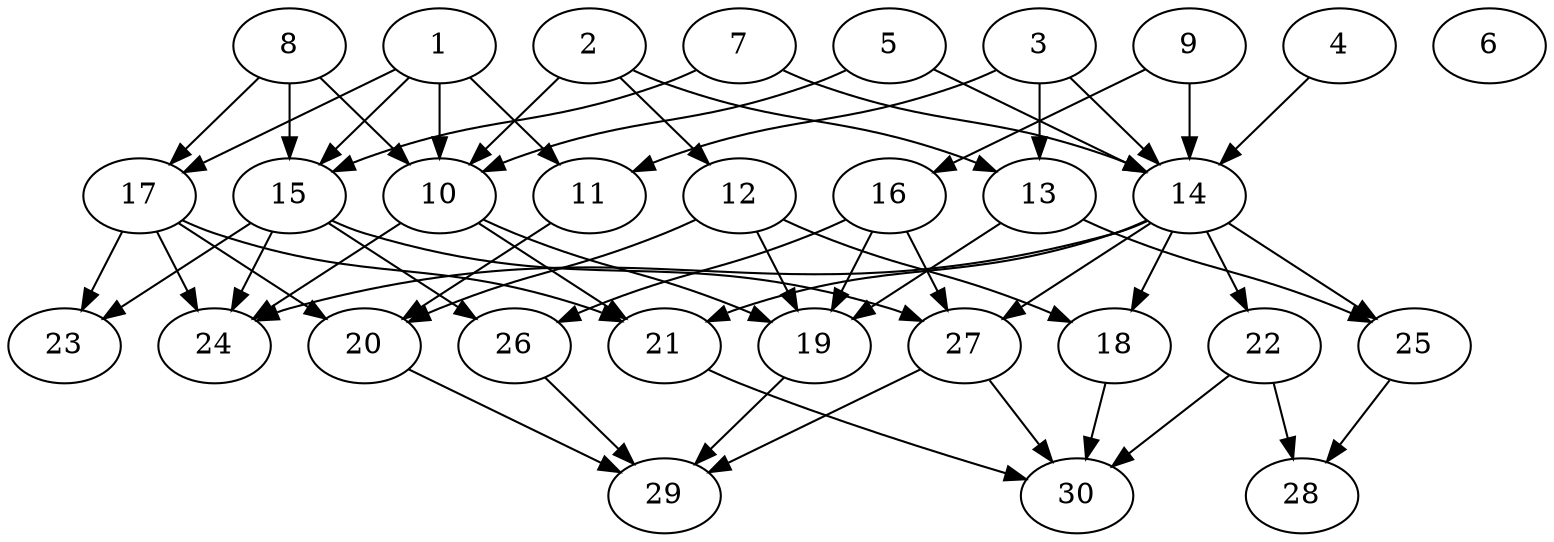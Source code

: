 // DAG automatically generated by daggen at Thu Oct  3 14:04:19 2019
// ./daggen --dot -n 30 --ccr 0.3 --fat 0.7 --regular 0.5 --density 0.5 --mindata 5242880 --maxdata 52428800 
digraph G {
  1 [size="20643840", alpha="0.13", expect_size="6193152"] 
  1 -> 10 [size ="6193152"]
  1 -> 11 [size ="6193152"]
  1 -> 15 [size ="6193152"]
  1 -> 17 [size ="6193152"]
  2 [size="56579413", alpha="0.05", expect_size="16973824"] 
  2 -> 10 [size ="16973824"]
  2 -> 12 [size ="16973824"]
  2 -> 13 [size ="16973824"]
  3 [size="36447573", alpha="0.02", expect_size="10934272"] 
  3 -> 11 [size ="10934272"]
  3 -> 13 [size ="10934272"]
  3 -> 14 [size ="10934272"]
  4 [size="149835093", alpha="0.11", expect_size="44950528"] 
  4 -> 14 [size ="44950528"]
  5 [size="116807680", alpha="0.15", expect_size="35042304"] 
  5 -> 10 [size ="35042304"]
  5 -> 14 [size ="35042304"]
  6 [size="30132907", alpha="0.01", expect_size="9039872"] 
  7 [size="93972480", alpha="0.18", expect_size="28191744"] 
  7 -> 14 [size ="28191744"]
  7 -> 15 [size ="28191744"]
  8 [size="50708480", alpha="0.11", expect_size="15212544"] 
  8 -> 10 [size ="15212544"]
  8 -> 15 [size ="15212544"]
  8 -> 17 [size ="15212544"]
  9 [size="61661867", alpha="0.13", expect_size="18498560"] 
  9 -> 14 [size ="18498560"]
  9 -> 16 [size ="18498560"]
  10 [size="132297387", alpha="0.04", expect_size="39689216"] 
  10 -> 19 [size ="39689216"]
  10 -> 21 [size ="39689216"]
  10 -> 24 [size ="39689216"]
  11 [size="28258987", alpha="0.15", expect_size="8477696"] 
  11 -> 20 [size ="8477696"]
  12 [size="128406187", alpha="0.19", expect_size="38521856"] 
  12 -> 18 [size ="38521856"]
  12 -> 19 [size ="38521856"]
  12 -> 20 [size ="38521856"]
  13 [size="164580693", alpha="0.18", expect_size="49374208"] 
  13 -> 19 [size ="49374208"]
  13 -> 25 [size ="49374208"]
  14 [size="26596693", alpha="0.06", expect_size="7979008"] 
  14 -> 18 [size ="7979008"]
  14 -> 21 [size ="7979008"]
  14 -> 22 [size ="7979008"]
  14 -> 24 [size ="7979008"]
  14 -> 25 [size ="7979008"]
  14 -> 27 [size ="7979008"]
  15 [size="113199787", alpha="0.18", expect_size="33959936"] 
  15 -> 23 [size ="33959936"]
  15 -> 24 [size ="33959936"]
  15 -> 26 [size ="33959936"]
  15 -> 27 [size ="33959936"]
  16 [size="73270613", alpha="0.19", expect_size="21981184"] 
  16 -> 19 [size ="21981184"]
  16 -> 26 [size ="21981184"]
  16 -> 27 [size ="21981184"]
  17 [size="79278080", alpha="0.01", expect_size="23783424"] 
  17 -> 20 [size ="23783424"]
  17 -> 21 [size ="23783424"]
  17 -> 23 [size ="23783424"]
  17 -> 24 [size ="23783424"]
  18 [size="60241920", alpha="0.03", expect_size="18072576"] 
  18 -> 30 [size ="18072576"]
  19 [size="149678080", alpha="0.09", expect_size="44903424"] 
  19 -> 29 [size ="44903424"]
  20 [size="90876587", alpha="0.03", expect_size="27262976"] 
  20 -> 29 [size ="27262976"]
  21 [size="123347627", alpha="0.17", expect_size="37004288"] 
  21 -> 30 [size ="37004288"]
  22 [size="81554773", alpha="0.17", expect_size="24466432"] 
  22 -> 28 [size ="24466432"]
  22 -> 30 [size ="24466432"]
  23 [size="74816853", alpha="0.18", expect_size="22445056"] 
  24 [size="59617280", alpha="0.17", expect_size="17885184"] 
  25 [size="103492267", alpha="0.08", expect_size="31047680"] 
  25 -> 28 [size ="31047680"]
  26 [size="88418987", alpha="0.01", expect_size="26525696"] 
  26 -> 29 [size ="26525696"]
  27 [size="80244053", alpha="0.04", expect_size="24073216"] 
  27 -> 29 [size ="24073216"]
  27 -> 30 [size ="24073216"]
  28 [size="87678293", alpha="0.11", expect_size="26303488"] 
  29 [size="108513280", alpha="0.03", expect_size="32553984"] 
  30 [size="21411840", alpha="0.10", expect_size="6423552"] 
}
